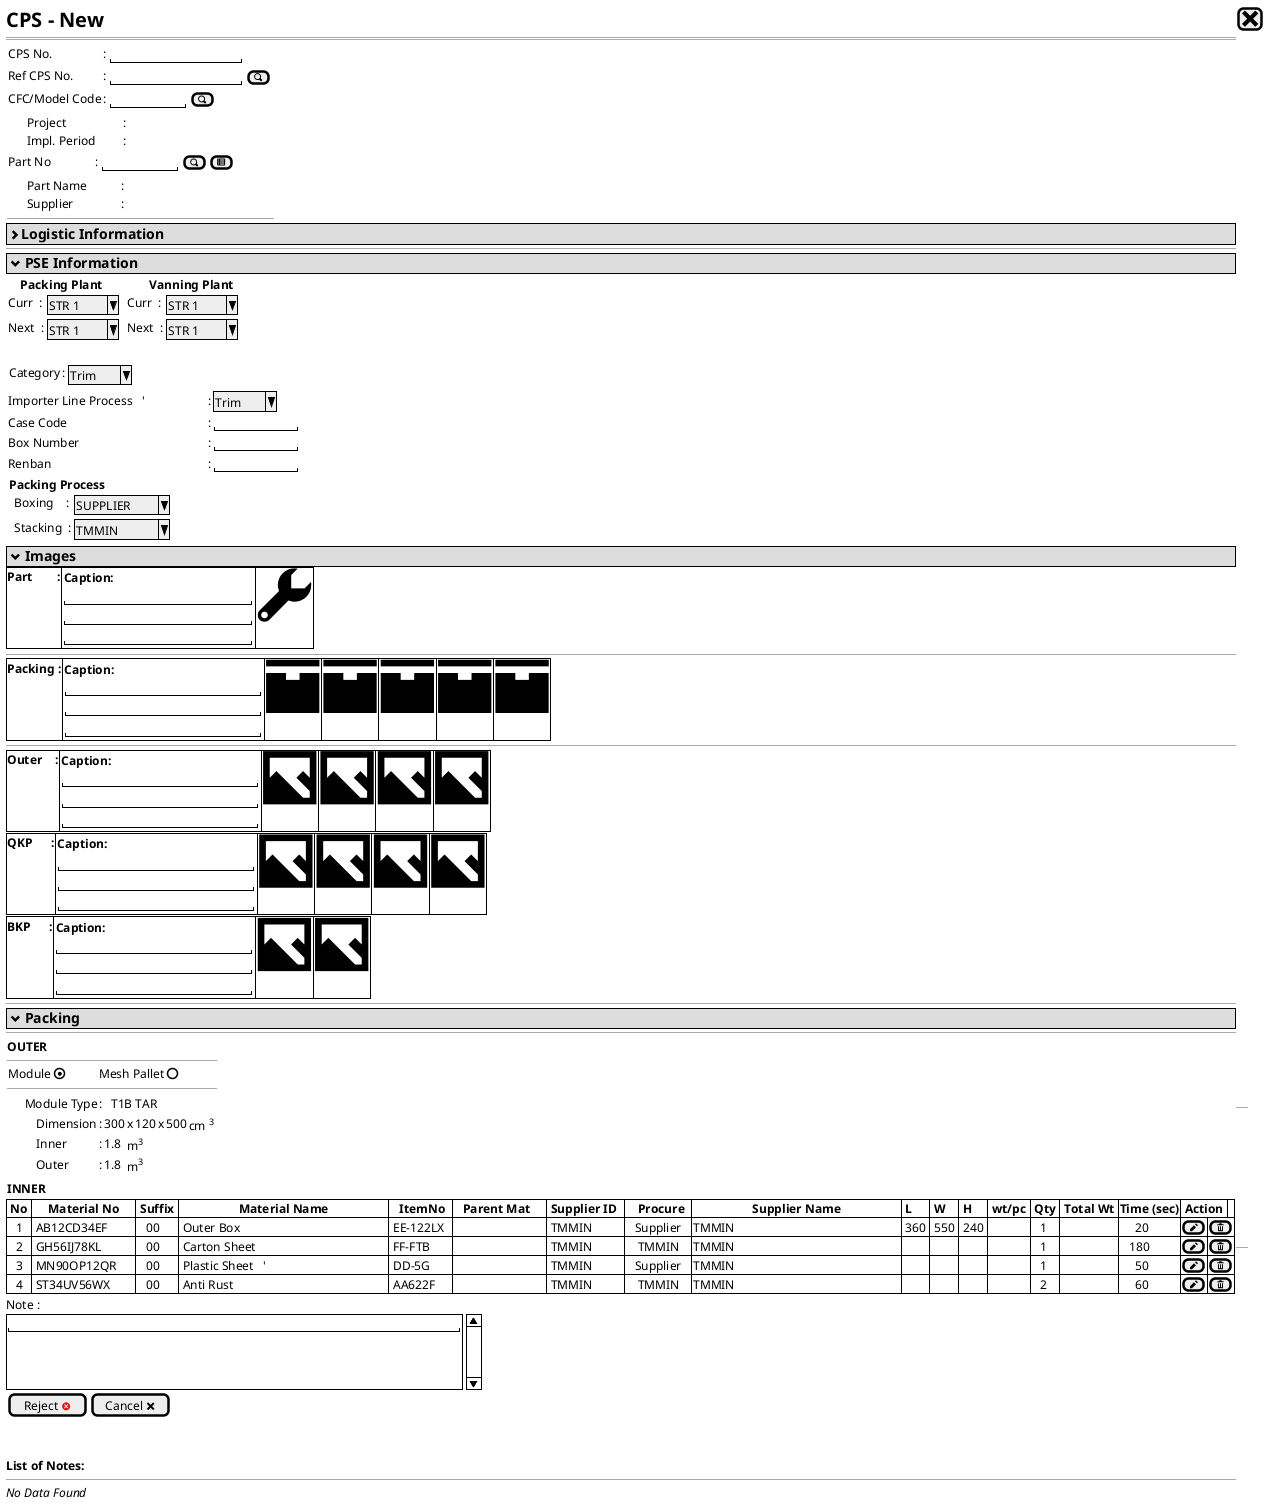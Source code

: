 ' Section Head, Dept Head Approval
@startuml
@startsalt
{
  <b><size:20>CPS - New |[<size:25><&x>]|*
  ==
  {
    {
      CPS No.      |:{|"                "|}|*
      Ref CPS No.  |:{|"                "| [<&magnifying-glass>]}| *
      CFC/Model Code  |:{|"         "| [<&magnifying-glass>]}|*
    }
    {
      |      Project           |.|      |:|.|*
      |      Impl. Period      |.|      |:|.|*
    }   
    { 
      Part No         |.|            :{|"         "| [<&magnifying-glass>] | [<&spreadsheet>]}
    }
    {
      |      Part Name        |.|        |:|.|*
      |      Supplier         |.|        |:|.|*
    }
    --
  }
    {*
      <b><size:14> <&chevron-right>Logistic Information
    }
    --
    {*
      <b><size:14> <&chevron-bottom> PSE Information
    }
    'pse inputed fields
    { 
      {
        |<b>    Packing Plant |*        |  .      | <b>       Vanning Plant |*             |*
        |Curr  :          |{ ^ STR 1 ^ }|  .      |Curr  :           |{ ^ STR 1 ^ }        |*
        |Next  :          |{ ^ STR 1 ^ }|  .      |Next  :           |{ ^ STR 1 ^ }        |*
      }
      .
      {
        {Category       |:| { ^ Trim ^ }|}*
      }
      {
        Importer Line Process   '|:| ^ Trim ^ |*
        Case Code                |:| "          "|*
        Box Number               |:| "          "|*
        Renban                   |:| "          "|*
        {
          |<b>Packing Process |*        |* 
          . |Boxing    :          |{ ^ SUPPLIER ^ }|*  
          . |Stacking  :          |{ ^  TMMIN   ^ }|*  
        }
      }
    }
    'end pse input detail     --
    {*
      <b><size:14> <&chevron-bottom> Images
    }
    {#
      |<b>Part        :|{ 
        <b>Caption: 
        "                       "
        "                       "
        "                       "
      }|<size:80><&wrench>|*
    }
    --
    {#
      |<b>Packing : |{ 
        <b>Caption: 
        "                        "
        "                        "
        "                        "
      }|<size:80><&box>|<size:80><&box>|<size:80><&box>|<size:80><&box>|<size:80><&box>|*
    }
    --
    {#
      |<b>Outer    : |{ 
        <b>Caption: 
        "                        "
        "                        "
        "                        "
      }|<size:80><&image>|<size:80><&image>|<size:80><&image>|<size:80><&image>|*
    }
    {#
      |<b>QKP      : |{ 
        <b>Caption: 
        "                        "
        "                        "
        "                        "
      }|<size:80><&image>|<size:80><&image>|<size:80><&image>|<size:80><&image>|*
    }
    {#
      |<b>BKP      : |{ 
        <b>Caption: 
        "                        "
        "                        "
        "                        "
      }|<size:80><&image>||<size:80><&image>|*
    }
    --
  {*
    <b><size:14> <&chevron-bottom> Packing
  }
  --
{
  '1490	1125	730
  <b>OUTER
  --
  {|Module |(X)|      |Mesh Pallet|()|}*
  --
  {
    {      Module Type     |: |  T1B TAR  | | }*  
      {
        .|       Dimension     |: | 300 | x | 120 | x | 500 | cm <sup>3</sup> |*
        .|       Inner         |: | 1.8 | m<sup>3</sup>                      |*
        .|       Outer         |: | 1.8 | m<sup>3</sup>                      |*
      }
  }      
}    
--
{
  |<b>INNER   |*
}
{#
  | <b>No |     <b>Material No     | <b>Suffix |                   <b>Material Name                   |   <b>ItemNo  |   <b>Parent Mat     | <b>Supplier ID  |    <b>Procure  |                   <b>Supplier Name                   | <b>L   | <b>W  | <b>H | <b>wt/pc | <b>Qty | <b>Total Wt |<b>Time (sec)| <b>Action |*
  |   1   | AB12CD34EF             |   00      | Outer Box                                            | EE-122LX     |                    .| TMMIN           |    Supplier    | TMMIN                                                 | 360    | 550   | 240  |         .|    1   |           . |      20     |[<&pencil>]|[<&trash>]|*
  |   2   | GH56IJ78KL             |   00      | Carton Sheet                                         | FF-FTB       |                    .| TMMIN           |     TMMIN      | TMMIN                                                 |.       |.      |.     |         .|    1   |           . |    180      |[<&pencil>]|[<&trash>]|*
  |   3   | MN90OP12QR             |   00      | Plastic Sheet   '                                    | DD-5G        |                    .| TMMIN           |    Supplier    | TMMIN                                                 |.       |.      |.     |         .|    1   |           . |      50     |[<&pencil>]|[<&trash>]|*
  |   4   | ST34UV56WX             |   00      | Anti Rust                                            | AA622F       |                    .| TMMIN           |     TMMIN      | TMMIN                                                 |.       |.      |.     |         .|    2   |           . |      60     |[<&pencil>]|[<&trash>]|*    
}    
  --
  '{[Accept <&media-record>] | [Reject <&data-transfer-upload>]}
  Note :
  {SI
    "                                                        "
    .
    .
    .
  }
  {[Reject <color:red><&circle-x>]| [Cancel <&x>]}
  .
  .
  <b>List of Notes:
  --
  <i>No Data Found 
}
@endsalt
@enduml
